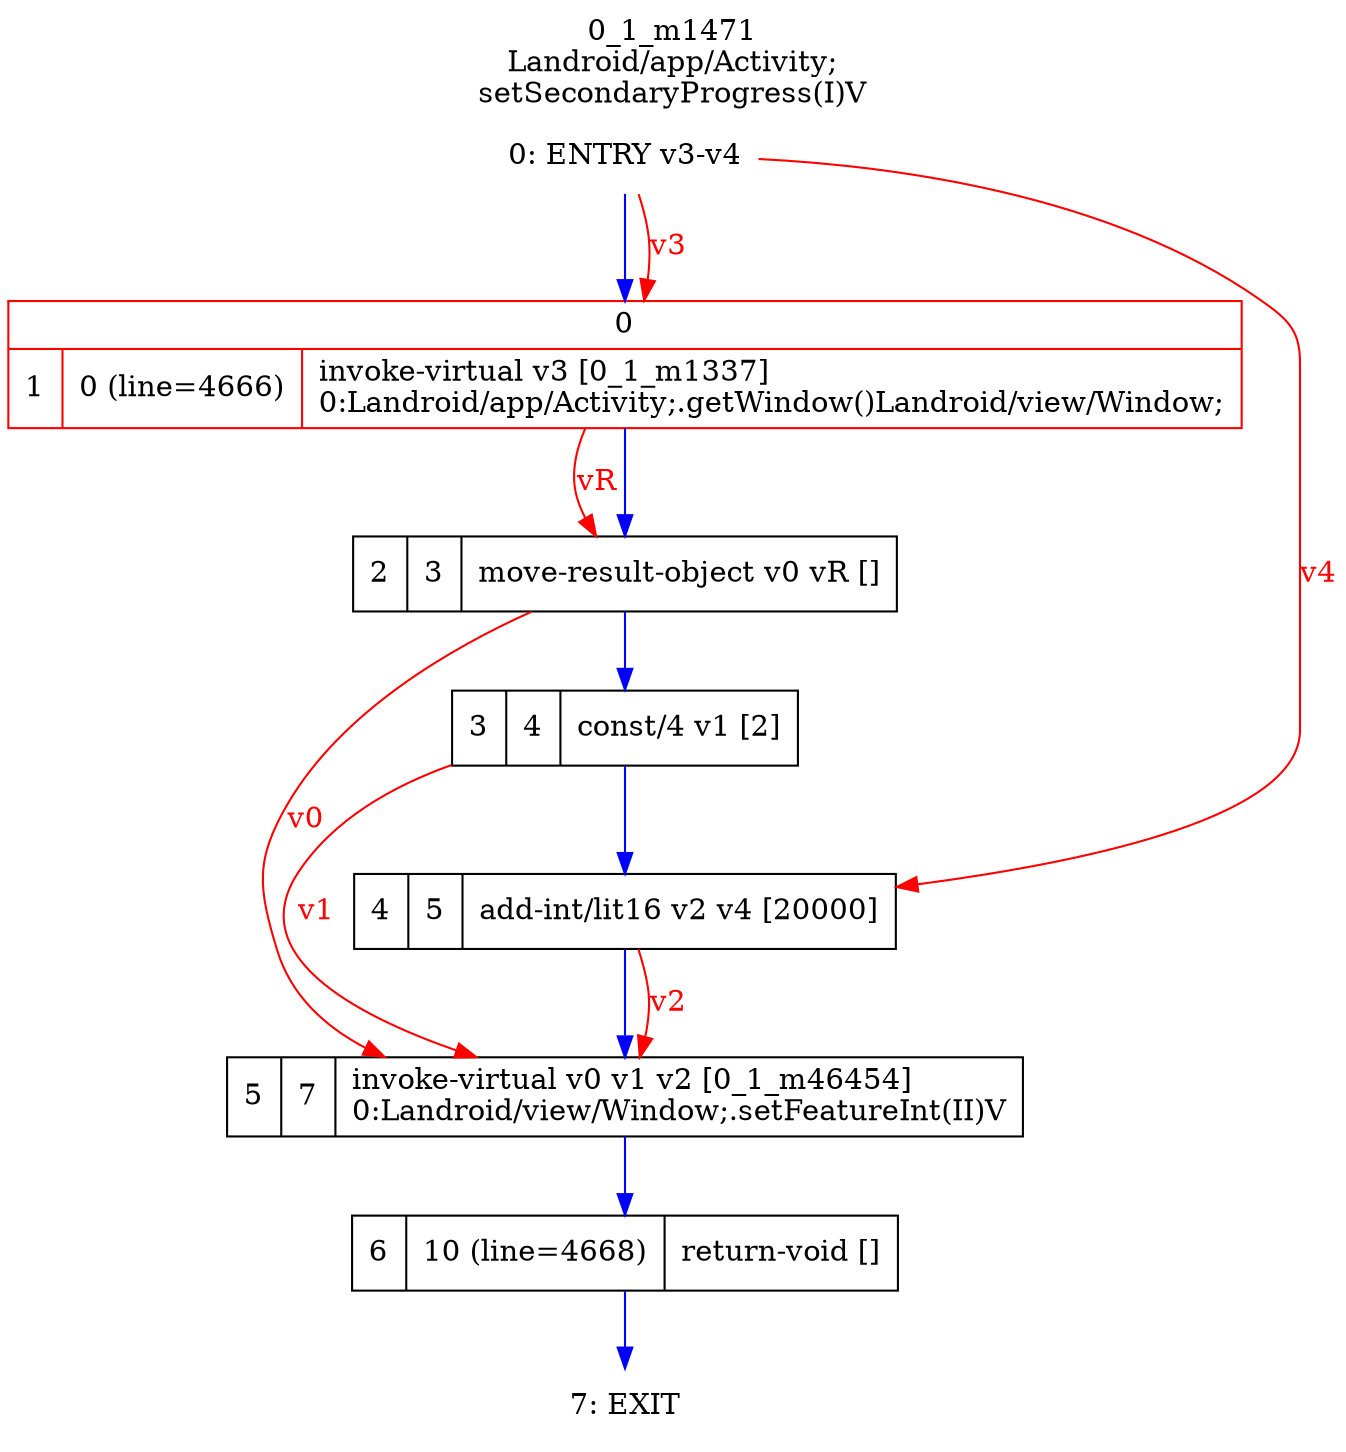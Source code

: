 digraph G {
rankdir=UD;
labelloc=t;
label="0_1_m1471\nLandroid/app/Activity;
setSecondaryProgress(I)V";
0[label="0: ENTRY v3-v4",shape=plaintext];
1[label="{0|{1|0 (line=4666)|invoke-virtual v3 [0_1_m1337]\l0:Landroid/app/Activity;.getWindow()Landroid/view/Window;\l}}",shape=record,URL="0_1_m1337.dot", color=red];
2[label="2|3|move-result-object v0 vR []\l",shape=record];
3[label="3|4|const/4 v1 [2]\l",shape=record];
4[label="4|5|add-int/lit16 v2 v4 [20000]\l",shape=record];
5[label="5|7|invoke-virtual v0 v1 v2 [0_1_m46454]\l0:Landroid/view/Window;.setFeatureInt(II)V\l",shape=record,URL="0_1_m46454.dot"];
6[label="6|10 (line=4668)|return-void []\l",shape=record];
7[label="7: EXIT",shape=plaintext];
0->1 [color=blue, fontcolor=blue,weight=100, taillabel=""];
1->2 [color=blue, fontcolor=blue,weight=100, taillabel=""];
2->3 [color=blue, fontcolor=blue,weight=100, taillabel=""];
3->4 [color=blue, fontcolor=blue,weight=100, taillabel=""];
4->5 [color=blue, fontcolor=blue,weight=100, taillabel=""];
5->6 [color=blue, fontcolor=blue,weight=100, taillabel=""];
6->7 [color=blue, fontcolor=blue,weight=100, taillabel=""];
0->1 [color=red, fontcolor=red, label="v3"];
1->2 [color=red, fontcolor=red, label="vR"];
0->4 [color=red, fontcolor=red, label="v4"];
2->5 [color=red, fontcolor=red, label="v0"];
3->5 [color=red, fontcolor=red, label="v1"];
4->5 [color=red, fontcolor=red, label="v2"];
}

